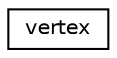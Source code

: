 digraph "Graphical Class Hierarchy"
{
  edge [fontname="Helvetica",fontsize="10",labelfontname="Helvetica",labelfontsize="10"];
  node [fontname="Helvetica",fontsize="10",shape=record];
  rankdir="LR";
  Node0 [label="vertex",height=0.2,width=0.4,color="black", fillcolor="white", style="filled",URL="$structvertex.html"];
}
